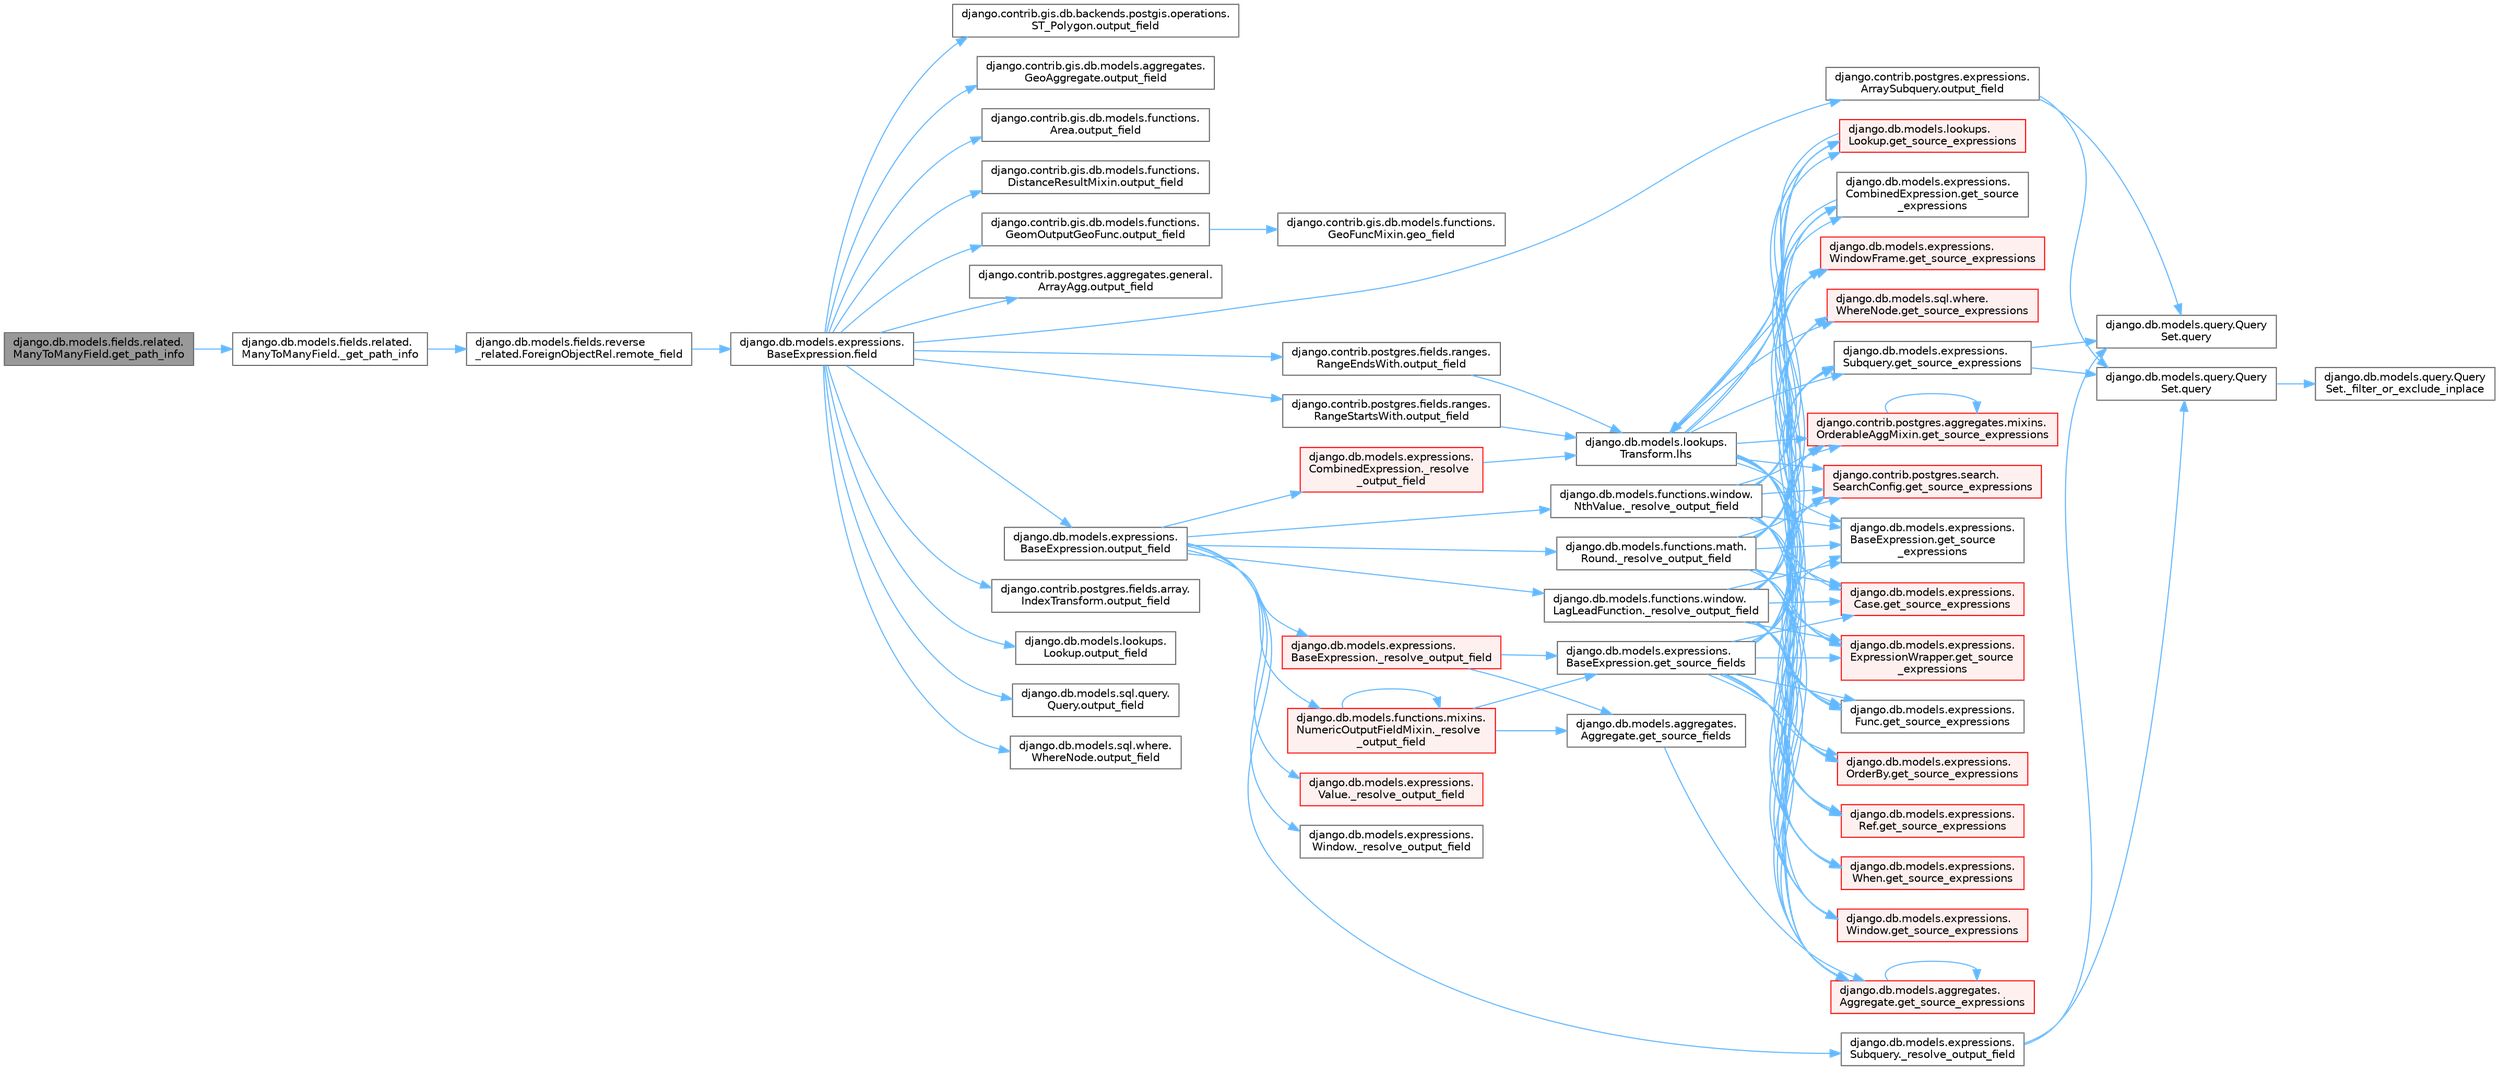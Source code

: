 digraph "django.db.models.fields.related.ManyToManyField.get_path_info"
{
 // LATEX_PDF_SIZE
  bgcolor="transparent";
  edge [fontname=Helvetica,fontsize=10,labelfontname=Helvetica,labelfontsize=10];
  node [fontname=Helvetica,fontsize=10,shape=box,height=0.2,width=0.4];
  rankdir="LR";
  Node1 [id="Node000001",label="django.db.models.fields.related.\lManyToManyField.get_path_info",height=0.2,width=0.4,color="gray40", fillcolor="grey60", style="filled", fontcolor="black",tooltip=" "];
  Node1 -> Node2 [id="edge1_Node000001_Node000002",color="steelblue1",style="solid",tooltip=" "];
  Node2 [id="Node000002",label="django.db.models.fields.related.\lManyToManyField._get_path_info",height=0.2,width=0.4,color="grey40", fillcolor="white", style="filled",URL="$classdjango_1_1db_1_1models_1_1fields_1_1related_1_1_many_to_many_field.html#a926f2fb55e7b6c0d0a8a6572a7a1fb8a",tooltip=" "];
  Node2 -> Node3 [id="edge2_Node000002_Node000003",color="steelblue1",style="solid",tooltip=" "];
  Node3 [id="Node000003",label="django.db.models.fields.reverse\l_related.ForeignObjectRel.remote_field",height=0.2,width=0.4,color="grey40", fillcolor="white", style="filled",URL="$classdjango_1_1db_1_1models_1_1fields_1_1reverse__related_1_1_foreign_object_rel.html#aa8a0852218a886d7e53aa643d36cb8b2",tooltip=" "];
  Node3 -> Node4 [id="edge3_Node000003_Node000004",color="steelblue1",style="solid",tooltip=" "];
  Node4 [id="Node000004",label="django.db.models.expressions.\lBaseExpression.field",height=0.2,width=0.4,color="grey40", fillcolor="white", style="filled",URL="$classdjango_1_1db_1_1models_1_1expressions_1_1_base_expression.html#a70aeb35391ada82c2e9f02b1c3ac150c",tooltip=" "];
  Node4 -> Node5 [id="edge4_Node000004_Node000005",color="steelblue1",style="solid",tooltip=" "];
  Node5 [id="Node000005",label="django.contrib.gis.db.backends.postgis.operations.\lST_Polygon.output_field",height=0.2,width=0.4,color="grey40", fillcolor="white", style="filled",URL="$classdjango_1_1contrib_1_1gis_1_1db_1_1backends_1_1postgis_1_1operations_1_1_s_t___polygon.html#a4427b1b0cb4e6df4fde6c045c562118a",tooltip=" "];
  Node4 -> Node6 [id="edge5_Node000004_Node000006",color="steelblue1",style="solid",tooltip=" "];
  Node6 [id="Node000006",label="django.contrib.gis.db.models.aggregates.\lGeoAggregate.output_field",height=0.2,width=0.4,color="grey40", fillcolor="white", style="filled",URL="$classdjango_1_1contrib_1_1gis_1_1db_1_1models_1_1aggregates_1_1_geo_aggregate.html#a1f680d71d32335c5854387fa09555108",tooltip=" "];
  Node4 -> Node7 [id="edge6_Node000004_Node000007",color="steelblue1",style="solid",tooltip=" "];
  Node7 [id="Node000007",label="django.contrib.gis.db.models.functions.\lArea.output_field",height=0.2,width=0.4,color="grey40", fillcolor="white", style="filled",URL="$classdjango_1_1contrib_1_1gis_1_1db_1_1models_1_1functions_1_1_area.html#a017724b08cd640b0e7e834e003cc103d",tooltip=" "];
  Node4 -> Node8 [id="edge7_Node000004_Node000008",color="steelblue1",style="solid",tooltip=" "];
  Node8 [id="Node000008",label="django.contrib.gis.db.models.functions.\lDistanceResultMixin.output_field",height=0.2,width=0.4,color="grey40", fillcolor="white", style="filled",URL="$classdjango_1_1contrib_1_1gis_1_1db_1_1models_1_1functions_1_1_distance_result_mixin.html#af219b5c12f89e181ada240244818e239",tooltip=" "];
  Node4 -> Node9 [id="edge8_Node000004_Node000009",color="steelblue1",style="solid",tooltip=" "];
  Node9 [id="Node000009",label="django.contrib.gis.db.models.functions.\lGeomOutputGeoFunc.output_field",height=0.2,width=0.4,color="grey40", fillcolor="white", style="filled",URL="$classdjango_1_1contrib_1_1gis_1_1db_1_1models_1_1functions_1_1_geom_output_geo_func.html#a55415993f9af0a2cbde3681557342482",tooltip=" "];
  Node9 -> Node10 [id="edge9_Node000009_Node000010",color="steelblue1",style="solid",tooltip=" "];
  Node10 [id="Node000010",label="django.contrib.gis.db.models.functions.\lGeoFuncMixin.geo_field",height=0.2,width=0.4,color="grey40", fillcolor="white", style="filled",URL="$classdjango_1_1contrib_1_1gis_1_1db_1_1models_1_1functions_1_1_geo_func_mixin.html#aae4bfeb201602d13218e58d1778b4c1b",tooltip=" "];
  Node4 -> Node11 [id="edge10_Node000004_Node000011",color="steelblue1",style="solid",tooltip=" "];
  Node11 [id="Node000011",label="django.contrib.postgres.aggregates.general.\lArrayAgg.output_field",height=0.2,width=0.4,color="grey40", fillcolor="white", style="filled",URL="$classdjango_1_1contrib_1_1postgres_1_1aggregates_1_1general_1_1_array_agg.html#a845ed6cbbb6d6fe470d9478934ade450",tooltip=" "];
  Node4 -> Node12 [id="edge11_Node000004_Node000012",color="steelblue1",style="solid",tooltip=" "];
  Node12 [id="Node000012",label="django.contrib.postgres.expressions.\lArraySubquery.output_field",height=0.2,width=0.4,color="grey40", fillcolor="white", style="filled",URL="$classdjango_1_1contrib_1_1postgres_1_1expressions_1_1_array_subquery.html#adfc4d450008ff7b23517e73cbd1ad172",tooltip=" "];
  Node12 -> Node13 [id="edge12_Node000012_Node000013",color="steelblue1",style="solid",tooltip=" "];
  Node13 [id="Node000013",label="django.db.models.query.Query\lSet.query",height=0.2,width=0.4,color="grey40", fillcolor="white", style="filled",URL="$classdjango_1_1db_1_1models_1_1query_1_1_query_set.html#a8028ed81b109acb162489dbd16604c83",tooltip=" "];
  Node13 -> Node14 [id="edge13_Node000013_Node000014",color="steelblue1",style="solid",tooltip=" "];
  Node14 [id="Node000014",label="django.db.models.query.Query\lSet._filter_or_exclude_inplace",height=0.2,width=0.4,color="grey40", fillcolor="white", style="filled",URL="$classdjango_1_1db_1_1models_1_1query_1_1_query_set.html#aabeb9102e4ff687eea5dc3a6d54a8a29",tooltip=" "];
  Node12 -> Node15 [id="edge14_Node000012_Node000015",color="steelblue1",style="solid",tooltip=" "];
  Node15 [id="Node000015",label="django.db.models.query.Query\lSet.query",height=0.2,width=0.4,color="grey40", fillcolor="white", style="filled",URL="$classdjango_1_1db_1_1models_1_1query_1_1_query_set.html#a0b0307a9b3f65303afb2c5783372d2c2",tooltip=" "];
  Node4 -> Node16 [id="edge15_Node000004_Node000016",color="steelblue1",style="solid",tooltip=" "];
  Node16 [id="Node000016",label="django.contrib.postgres.fields.array.\lIndexTransform.output_field",height=0.2,width=0.4,color="grey40", fillcolor="white", style="filled",URL="$classdjango_1_1contrib_1_1postgres_1_1fields_1_1array_1_1_index_transform.html#ae3ca901f64e761da8d9dff087275f9ef",tooltip=" "];
  Node4 -> Node17 [id="edge16_Node000004_Node000017",color="steelblue1",style="solid",tooltip=" "];
  Node17 [id="Node000017",label="django.contrib.postgres.fields.ranges.\lRangeEndsWith.output_field",height=0.2,width=0.4,color="grey40", fillcolor="white", style="filled",URL="$classdjango_1_1contrib_1_1postgres_1_1fields_1_1ranges_1_1_range_ends_with.html#ab81e75d2435974b6171ddb1cbce4ebd9",tooltip=" "];
  Node17 -> Node18 [id="edge17_Node000017_Node000018",color="steelblue1",style="solid",tooltip=" "];
  Node18 [id="Node000018",label="django.db.models.lookups.\lTransform.lhs",height=0.2,width=0.4,color="grey40", fillcolor="white", style="filled",URL="$classdjango_1_1db_1_1models_1_1lookups_1_1_transform.html#ac0ce01e192abd1a739a4c77fcc8a1bf9",tooltip=" "];
  Node18 -> Node19 [id="edge18_Node000018_Node000019",color="steelblue1",style="solid",tooltip=" "];
  Node19 [id="Node000019",label="django.contrib.postgres.aggregates.mixins.\lOrderableAggMixin.get_source_expressions",height=0.2,width=0.4,color="red", fillcolor="#FFF0F0", style="filled",URL="$classdjango_1_1contrib_1_1postgres_1_1aggregates_1_1mixins_1_1_orderable_agg_mixin.html#abed9d6bb5142aafc8b77ac03f9d7a989",tooltip=" "];
  Node19 -> Node19 [id="edge19_Node000019_Node000019",color="steelblue1",style="solid",tooltip=" "];
  Node18 -> Node33 [id="edge20_Node000018_Node000033",color="steelblue1",style="solid",tooltip=" "];
  Node33 [id="Node000033",label="django.contrib.postgres.search.\lSearchConfig.get_source_expressions",height=0.2,width=0.4,color="red", fillcolor="#FFF0F0", style="filled",URL="$classdjango_1_1contrib_1_1postgres_1_1search_1_1_search_config.html#a2c17d4dfedc6381528df8a0a1b3751bf",tooltip=" "];
  Node18 -> Node36 [id="edge21_Node000018_Node000036",color="steelblue1",style="solid",tooltip=" "];
  Node36 [id="Node000036",label="django.db.models.aggregates.\lAggregate.get_source_expressions",height=0.2,width=0.4,color="red", fillcolor="#FFF0F0", style="filled",URL="$classdjango_1_1db_1_1models_1_1aggregates_1_1_aggregate.html#a4a47839518c013f780a931e4bcf2d4f1",tooltip=" "];
  Node36 -> Node36 [id="edge22_Node000036_Node000036",color="steelblue1",style="solid",tooltip=" "];
  Node18 -> Node1416 [id="edge23_Node000018_Node001416",color="steelblue1",style="solid",tooltip=" "];
  Node1416 [id="Node001416",label="django.db.models.expressions.\lBaseExpression.get_source\l_expressions",height=0.2,width=0.4,color="grey40", fillcolor="white", style="filled",URL="$classdjango_1_1db_1_1models_1_1expressions_1_1_base_expression.html#a1a052b2bf91363cc1367dbffb2b47708",tooltip=" "];
  Node18 -> Node1417 [id="edge24_Node000018_Node001417",color="steelblue1",style="solid",tooltip=" "];
  Node1417 [id="Node001417",label="django.db.models.expressions.\lCase.get_source_expressions",height=0.2,width=0.4,color="red", fillcolor="#FFF0F0", style="filled",URL="$classdjango_1_1db_1_1models_1_1expressions_1_1_case.html#a342de2ff64d7b1a41e1a86d89dee51b4",tooltip=" "];
  Node18 -> Node1424 [id="edge25_Node000018_Node001424",color="steelblue1",style="solid",tooltip=" "];
  Node1424 [id="Node001424",label="django.db.models.expressions.\lCombinedExpression.get_source\l_expressions",height=0.2,width=0.4,color="grey40", fillcolor="white", style="filled",URL="$classdjango_1_1db_1_1models_1_1expressions_1_1_combined_expression.html#a310a894787d41c927558cb35b23d3a90",tooltip=" "];
  Node1424 -> Node18 [id="edge26_Node001424_Node000018",color="steelblue1",style="solid",tooltip=" "];
  Node18 -> Node1425 [id="edge27_Node000018_Node001425",color="steelblue1",style="solid",tooltip=" "];
  Node1425 [id="Node001425",label="django.db.models.expressions.\lExpressionWrapper.get_source\l_expressions",height=0.2,width=0.4,color="red", fillcolor="#FFF0F0", style="filled",URL="$classdjango_1_1db_1_1models_1_1expressions_1_1_expression_wrapper.html#abdd54fb24f108830588d86a69e619e8f",tooltip=" "];
  Node18 -> Node1429 [id="edge28_Node000018_Node001429",color="steelblue1",style="solid",tooltip=" "];
  Node1429 [id="Node001429",label="django.db.models.expressions.\lFunc.get_source_expressions",height=0.2,width=0.4,color="grey40", fillcolor="white", style="filled",URL="$classdjango_1_1db_1_1models_1_1expressions_1_1_func.html#a2edd81324f310981c50c4d7d6b02fc36",tooltip=" "];
  Node18 -> Node1430 [id="edge29_Node000018_Node001430",color="steelblue1",style="solid",tooltip=" "];
  Node1430 [id="Node001430",label="django.db.models.expressions.\lOrderBy.get_source_expressions",height=0.2,width=0.4,color="red", fillcolor="#FFF0F0", style="filled",URL="$classdjango_1_1db_1_1models_1_1expressions_1_1_order_by.html#aa0b698a72cab3662300d9849e2e0b2df",tooltip=" "];
  Node18 -> Node1431 [id="edge30_Node000018_Node001431",color="steelblue1",style="solid",tooltip=" "];
  Node1431 [id="Node001431",label="django.db.models.expressions.\lRef.get_source_expressions",height=0.2,width=0.4,color="red", fillcolor="#FFF0F0", style="filled",URL="$classdjango_1_1db_1_1models_1_1expressions_1_1_ref.html#a34966901a7ce794db70ff599b65fe2ce",tooltip=" "];
  Node18 -> Node1432 [id="edge31_Node000018_Node001432",color="steelblue1",style="solid",tooltip=" "];
  Node1432 [id="Node001432",label="django.db.models.expressions.\lSubquery.get_source_expressions",height=0.2,width=0.4,color="grey40", fillcolor="white", style="filled",URL="$classdjango_1_1db_1_1models_1_1expressions_1_1_subquery.html#a39b90b2b3d0ee3caf0b75571062f214e",tooltip=" "];
  Node1432 -> Node13 [id="edge32_Node001432_Node000013",color="steelblue1",style="solid",tooltip=" "];
  Node1432 -> Node15 [id="edge33_Node001432_Node000015",color="steelblue1",style="solid",tooltip=" "];
  Node18 -> Node1433 [id="edge34_Node000018_Node001433",color="steelblue1",style="solid",tooltip=" "];
  Node1433 [id="Node001433",label="django.db.models.expressions.\lWhen.get_source_expressions",height=0.2,width=0.4,color="red", fillcolor="#FFF0F0", style="filled",URL="$classdjango_1_1db_1_1models_1_1expressions_1_1_when.html#aed38e210fabf48478aed2ff00ccbdfbe",tooltip=" "];
  Node18 -> Node1434 [id="edge35_Node000018_Node001434",color="steelblue1",style="solid",tooltip=" "];
  Node1434 [id="Node001434",label="django.db.models.expressions.\lWindow.get_source_expressions",height=0.2,width=0.4,color="red", fillcolor="#FFF0F0", style="filled",URL="$classdjango_1_1db_1_1models_1_1expressions_1_1_window.html#a52d79e8fa282239e67f8d9cdc5112388",tooltip=" "];
  Node18 -> Node1435 [id="edge36_Node000018_Node001435",color="steelblue1",style="solid",tooltip=" "];
  Node1435 [id="Node001435",label="django.db.models.expressions.\lWindowFrame.get_source_expressions",height=0.2,width=0.4,color="red", fillcolor="#FFF0F0", style="filled",URL="$classdjango_1_1db_1_1models_1_1expressions_1_1_window_frame.html#a4b54c4c9b4c4a68308953d25703a2544",tooltip=" "];
  Node18 -> Node3432 [id="edge37_Node000018_Node003432",color="steelblue1",style="solid",tooltip=" "];
  Node3432 [id="Node003432",label="django.db.models.lookups.\lLookup.get_source_expressions",height=0.2,width=0.4,color="red", fillcolor="#FFF0F0", style="filled",URL="$classdjango_1_1db_1_1models_1_1lookups_1_1_lookup.html#ab733397a7e7276a69a7092430799a22a",tooltip=" "];
  Node3432 -> Node18 [id="edge38_Node003432_Node000018",color="steelblue1",style="solid",tooltip=" "];
  Node18 -> Node3434 [id="edge39_Node000018_Node003434",color="steelblue1",style="solid",tooltip=" "];
  Node3434 [id="Node003434",label="django.db.models.sql.where.\lWhereNode.get_source_expressions",height=0.2,width=0.4,color="red", fillcolor="#FFF0F0", style="filled",URL="$classdjango_1_1db_1_1models_1_1sql_1_1where_1_1_where_node.html#ae3155308ff1faf4914e3e7f0134f49d7",tooltip=" "];
  Node4 -> Node1411 [id="edge40_Node000004_Node001411",color="steelblue1",style="solid",tooltip=" "];
  Node1411 [id="Node001411",label="django.contrib.postgres.fields.ranges.\lRangeStartsWith.output_field",height=0.2,width=0.4,color="grey40", fillcolor="white", style="filled",URL="$classdjango_1_1contrib_1_1postgres_1_1fields_1_1ranges_1_1_range_starts_with.html#a4e864cbda43e695a0ae6b2c3b4ced157",tooltip=" "];
  Node1411 -> Node18 [id="edge41_Node001411_Node000018",color="steelblue1",style="solid",tooltip=" "];
  Node4 -> Node1412 [id="edge42_Node000004_Node001412",color="steelblue1",style="solid",tooltip=" "];
  Node1412 [id="Node001412",label="django.db.models.expressions.\lBaseExpression.output_field",height=0.2,width=0.4,color="grey40", fillcolor="white", style="filled",URL="$classdjango_1_1db_1_1models_1_1expressions_1_1_base_expression.html#a7f0982cb1de5cdeaa7f043c3ae611a6d",tooltip=" "];
  Node1412 -> Node1413 [id="edge43_Node001412_Node001413",color="steelblue1",style="solid",tooltip=" "];
  Node1413 [id="Node001413",label="django.db.models.expressions.\lBaseExpression._resolve_output_field",height=0.2,width=0.4,color="red", fillcolor="#FFF0F0", style="filled",URL="$classdjango_1_1db_1_1models_1_1expressions_1_1_base_expression.html#a4d77b67d8a2c12f240cfa67a218742d9",tooltip=" "];
  Node1413 -> Node1414 [id="edge44_Node001413_Node001414",color="steelblue1",style="solid",tooltip=" "];
  Node1414 [id="Node001414",label="django.db.models.aggregates.\lAggregate.get_source_fields",height=0.2,width=0.4,color="grey40", fillcolor="white", style="filled",URL="$classdjango_1_1db_1_1models_1_1aggregates_1_1_aggregate.html#af73c40e545aeb53760d4f8ab45795ce7",tooltip=" "];
  Node1414 -> Node36 [id="edge45_Node001414_Node000036",color="steelblue1",style="solid",tooltip=" "];
  Node1413 -> Node1415 [id="edge46_Node001413_Node001415",color="steelblue1",style="solid",tooltip=" "];
  Node1415 [id="Node001415",label="django.db.models.expressions.\lBaseExpression.get_source_fields",height=0.2,width=0.4,color="grey40", fillcolor="white", style="filled",URL="$classdjango_1_1db_1_1models_1_1expressions_1_1_base_expression.html#a12ff1384ded4ceeeb39de09b54a827aa",tooltip=" "];
  Node1415 -> Node19 [id="edge47_Node001415_Node000019",color="steelblue1",style="solid",tooltip=" "];
  Node1415 -> Node33 [id="edge48_Node001415_Node000033",color="steelblue1",style="solid",tooltip=" "];
  Node1415 -> Node36 [id="edge49_Node001415_Node000036",color="steelblue1",style="solid",tooltip=" "];
  Node1415 -> Node1416 [id="edge50_Node001415_Node001416",color="steelblue1",style="solid",tooltip=" "];
  Node1415 -> Node1417 [id="edge51_Node001415_Node001417",color="steelblue1",style="solid",tooltip=" "];
  Node1415 -> Node1424 [id="edge52_Node001415_Node001424",color="steelblue1",style="solid",tooltip=" "];
  Node1415 -> Node1425 [id="edge53_Node001415_Node001425",color="steelblue1",style="solid",tooltip=" "];
  Node1415 -> Node1429 [id="edge54_Node001415_Node001429",color="steelblue1",style="solid",tooltip=" "];
  Node1415 -> Node1430 [id="edge55_Node001415_Node001430",color="steelblue1",style="solid",tooltip=" "];
  Node1415 -> Node1431 [id="edge56_Node001415_Node001431",color="steelblue1",style="solid",tooltip=" "];
  Node1415 -> Node1432 [id="edge57_Node001415_Node001432",color="steelblue1",style="solid",tooltip=" "];
  Node1415 -> Node1433 [id="edge58_Node001415_Node001433",color="steelblue1",style="solid",tooltip=" "];
  Node1415 -> Node1434 [id="edge59_Node001415_Node001434",color="steelblue1",style="solid",tooltip=" "];
  Node1415 -> Node1435 [id="edge60_Node001415_Node001435",color="steelblue1",style="solid",tooltip=" "];
  Node1415 -> Node3432 [id="edge61_Node001415_Node003432",color="steelblue1",style="solid",tooltip=" "];
  Node1415 -> Node3434 [id="edge62_Node001415_Node003434",color="steelblue1",style="solid",tooltip=" "];
  Node1412 -> Node3774 [id="edge63_Node001412_Node003774",color="steelblue1",style="solid",tooltip=" "];
  Node3774 [id="Node003774",label="django.db.models.expressions.\lCombinedExpression._resolve\l_output_field",height=0.2,width=0.4,color="red", fillcolor="#FFF0F0", style="filled",URL="$classdjango_1_1db_1_1models_1_1expressions_1_1_combined_expression.html#ad5c6df54cfa479187073e305a8cbae20",tooltip=" "];
  Node3774 -> Node18 [id="edge64_Node003774_Node000018",color="steelblue1",style="solid",tooltip=" "];
  Node1412 -> Node3776 [id="edge65_Node001412_Node003776",color="steelblue1",style="solid",tooltip=" "];
  Node3776 [id="Node003776",label="django.db.models.expressions.\lSubquery._resolve_output_field",height=0.2,width=0.4,color="grey40", fillcolor="white", style="filled",URL="$classdjango_1_1db_1_1models_1_1expressions_1_1_subquery.html#a1e6f5dc8cd3e49d208c9b8770607552d",tooltip=" "];
  Node3776 -> Node13 [id="edge66_Node003776_Node000013",color="steelblue1",style="solid",tooltip=" "];
  Node3776 -> Node15 [id="edge67_Node003776_Node000015",color="steelblue1",style="solid",tooltip=" "];
  Node1412 -> Node3777 [id="edge68_Node001412_Node003777",color="steelblue1",style="solid",tooltip=" "];
  Node3777 [id="Node003777",label="django.db.models.expressions.\lValue._resolve_output_field",height=0.2,width=0.4,color="red", fillcolor="#FFF0F0", style="filled",URL="$classdjango_1_1db_1_1models_1_1expressions_1_1_value.html#af1af121c7b76f0e7325f3276049675dd",tooltip=" "];
  Node1412 -> Node3778 [id="edge69_Node001412_Node003778",color="steelblue1",style="solid",tooltip=" "];
  Node3778 [id="Node003778",label="django.db.models.expressions.\lWindow._resolve_output_field",height=0.2,width=0.4,color="grey40", fillcolor="white", style="filled",URL="$classdjango_1_1db_1_1models_1_1expressions_1_1_window.html#a165cffc4e962ae979c8c6bf5f1ed30bd",tooltip=" "];
  Node1412 -> Node3779 [id="edge70_Node001412_Node003779",color="steelblue1",style="solid",tooltip=" "];
  Node3779 [id="Node003779",label="django.db.models.functions.math.\lRound._resolve_output_field",height=0.2,width=0.4,color="grey40", fillcolor="white", style="filled",URL="$classdjango_1_1db_1_1models_1_1functions_1_1math_1_1_round.html#aa7b9332c35bc83a0f7055177fb9304e3",tooltip=" "];
  Node3779 -> Node19 [id="edge71_Node003779_Node000019",color="steelblue1",style="solid",tooltip=" "];
  Node3779 -> Node33 [id="edge72_Node003779_Node000033",color="steelblue1",style="solid",tooltip=" "];
  Node3779 -> Node36 [id="edge73_Node003779_Node000036",color="steelblue1",style="solid",tooltip=" "];
  Node3779 -> Node1416 [id="edge74_Node003779_Node001416",color="steelblue1",style="solid",tooltip=" "];
  Node3779 -> Node1417 [id="edge75_Node003779_Node001417",color="steelblue1",style="solid",tooltip=" "];
  Node3779 -> Node1424 [id="edge76_Node003779_Node001424",color="steelblue1",style="solid",tooltip=" "];
  Node3779 -> Node1425 [id="edge77_Node003779_Node001425",color="steelblue1",style="solid",tooltip=" "];
  Node3779 -> Node1429 [id="edge78_Node003779_Node001429",color="steelblue1",style="solid",tooltip=" "];
  Node3779 -> Node1430 [id="edge79_Node003779_Node001430",color="steelblue1",style="solid",tooltip=" "];
  Node3779 -> Node1431 [id="edge80_Node003779_Node001431",color="steelblue1",style="solid",tooltip=" "];
  Node3779 -> Node1432 [id="edge81_Node003779_Node001432",color="steelblue1",style="solid",tooltip=" "];
  Node3779 -> Node1433 [id="edge82_Node003779_Node001433",color="steelblue1",style="solid",tooltip=" "];
  Node3779 -> Node1434 [id="edge83_Node003779_Node001434",color="steelblue1",style="solid",tooltip=" "];
  Node3779 -> Node1435 [id="edge84_Node003779_Node001435",color="steelblue1",style="solid",tooltip=" "];
  Node3779 -> Node3432 [id="edge85_Node003779_Node003432",color="steelblue1",style="solid",tooltip=" "];
  Node3779 -> Node3434 [id="edge86_Node003779_Node003434",color="steelblue1",style="solid",tooltip=" "];
  Node1412 -> Node3780 [id="edge87_Node001412_Node003780",color="steelblue1",style="solid",tooltip=" "];
  Node3780 [id="Node003780",label="django.db.models.functions.mixins.\lNumericOutputFieldMixin._resolve\l_output_field",height=0.2,width=0.4,color="red", fillcolor="#FFF0F0", style="filled",URL="$classdjango_1_1db_1_1models_1_1functions_1_1mixins_1_1_numeric_output_field_mixin.html#ada10dc529cfe036597471f6439dfb0c5",tooltip=" "];
  Node3780 -> Node3780 [id="edge88_Node003780_Node003780",color="steelblue1",style="solid",tooltip=" "];
  Node3780 -> Node1414 [id="edge89_Node003780_Node001414",color="steelblue1",style="solid",tooltip=" "];
  Node3780 -> Node1415 [id="edge90_Node003780_Node001415",color="steelblue1",style="solid",tooltip=" "];
  Node1412 -> Node3781 [id="edge91_Node001412_Node003781",color="steelblue1",style="solid",tooltip=" "];
  Node3781 [id="Node003781",label="django.db.models.functions.window.\lLagLeadFunction._resolve_output_field",height=0.2,width=0.4,color="grey40", fillcolor="white", style="filled",URL="$classdjango_1_1db_1_1models_1_1functions_1_1window_1_1_lag_lead_function.html#ad9fef4f0de0bae4168483d83bf154eb5",tooltip=" "];
  Node3781 -> Node19 [id="edge92_Node003781_Node000019",color="steelblue1",style="solid",tooltip=" "];
  Node3781 -> Node33 [id="edge93_Node003781_Node000033",color="steelblue1",style="solid",tooltip=" "];
  Node3781 -> Node36 [id="edge94_Node003781_Node000036",color="steelblue1",style="solid",tooltip=" "];
  Node3781 -> Node1416 [id="edge95_Node003781_Node001416",color="steelblue1",style="solid",tooltip=" "];
  Node3781 -> Node1417 [id="edge96_Node003781_Node001417",color="steelblue1",style="solid",tooltip=" "];
  Node3781 -> Node1424 [id="edge97_Node003781_Node001424",color="steelblue1",style="solid",tooltip=" "];
  Node3781 -> Node1425 [id="edge98_Node003781_Node001425",color="steelblue1",style="solid",tooltip=" "];
  Node3781 -> Node1429 [id="edge99_Node003781_Node001429",color="steelblue1",style="solid",tooltip=" "];
  Node3781 -> Node1430 [id="edge100_Node003781_Node001430",color="steelblue1",style="solid",tooltip=" "];
  Node3781 -> Node1431 [id="edge101_Node003781_Node001431",color="steelblue1",style="solid",tooltip=" "];
  Node3781 -> Node1432 [id="edge102_Node003781_Node001432",color="steelblue1",style="solid",tooltip=" "];
  Node3781 -> Node1433 [id="edge103_Node003781_Node001433",color="steelblue1",style="solid",tooltip=" "];
  Node3781 -> Node1434 [id="edge104_Node003781_Node001434",color="steelblue1",style="solid",tooltip=" "];
  Node3781 -> Node1435 [id="edge105_Node003781_Node001435",color="steelblue1",style="solid",tooltip=" "];
  Node3781 -> Node3432 [id="edge106_Node003781_Node003432",color="steelblue1",style="solid",tooltip=" "];
  Node3781 -> Node3434 [id="edge107_Node003781_Node003434",color="steelblue1",style="solid",tooltip=" "];
  Node1412 -> Node3782 [id="edge108_Node001412_Node003782",color="steelblue1",style="solid",tooltip=" "];
  Node3782 [id="Node003782",label="django.db.models.functions.window.\lNthValue._resolve_output_field",height=0.2,width=0.4,color="grey40", fillcolor="white", style="filled",URL="$classdjango_1_1db_1_1models_1_1functions_1_1window_1_1_nth_value.html#a01f5c13b954177f7f499ab3a354aa38a",tooltip=" "];
  Node3782 -> Node19 [id="edge109_Node003782_Node000019",color="steelblue1",style="solid",tooltip=" "];
  Node3782 -> Node33 [id="edge110_Node003782_Node000033",color="steelblue1",style="solid",tooltip=" "];
  Node3782 -> Node36 [id="edge111_Node003782_Node000036",color="steelblue1",style="solid",tooltip=" "];
  Node3782 -> Node1416 [id="edge112_Node003782_Node001416",color="steelblue1",style="solid",tooltip=" "];
  Node3782 -> Node1417 [id="edge113_Node003782_Node001417",color="steelblue1",style="solid",tooltip=" "];
  Node3782 -> Node1424 [id="edge114_Node003782_Node001424",color="steelblue1",style="solid",tooltip=" "];
  Node3782 -> Node1425 [id="edge115_Node003782_Node001425",color="steelblue1",style="solid",tooltip=" "];
  Node3782 -> Node1429 [id="edge116_Node003782_Node001429",color="steelblue1",style="solid",tooltip=" "];
  Node3782 -> Node1430 [id="edge117_Node003782_Node001430",color="steelblue1",style="solid",tooltip=" "];
  Node3782 -> Node1431 [id="edge118_Node003782_Node001431",color="steelblue1",style="solid",tooltip=" "];
  Node3782 -> Node1432 [id="edge119_Node003782_Node001432",color="steelblue1",style="solid",tooltip=" "];
  Node3782 -> Node1433 [id="edge120_Node003782_Node001433",color="steelblue1",style="solid",tooltip=" "];
  Node3782 -> Node1434 [id="edge121_Node003782_Node001434",color="steelblue1",style="solid",tooltip=" "];
  Node3782 -> Node1435 [id="edge122_Node003782_Node001435",color="steelblue1",style="solid",tooltip=" "];
  Node3782 -> Node3432 [id="edge123_Node003782_Node003432",color="steelblue1",style="solid",tooltip=" "];
  Node3782 -> Node3434 [id="edge124_Node003782_Node003434",color="steelblue1",style="solid",tooltip=" "];
  Node4 -> Node1561 [id="edge125_Node000004_Node001561",color="steelblue1",style="solid",tooltip=" "];
  Node1561 [id="Node001561",label="django.db.models.lookups.\lLookup.output_field",height=0.2,width=0.4,color="grey40", fillcolor="white", style="filled",URL="$classdjango_1_1db_1_1models_1_1lookups_1_1_lookup.html#ac5f7b4f3c6722942ef415a8f83b98745",tooltip=" "];
  Node4 -> Node1562 [id="edge126_Node000004_Node001562",color="steelblue1",style="solid",tooltip=" "];
  Node1562 [id="Node001562",label="django.db.models.sql.query.\lQuery.output_field",height=0.2,width=0.4,color="grey40", fillcolor="white", style="filled",URL="$classdjango_1_1db_1_1models_1_1sql_1_1query_1_1_query.html#a53ec5a7472740d502ccbe1a6e526aa26",tooltip=" "];
  Node4 -> Node1563 [id="edge127_Node000004_Node001563",color="steelblue1",style="solid",tooltip=" "];
  Node1563 [id="Node001563",label="django.db.models.sql.where.\lWhereNode.output_field",height=0.2,width=0.4,color="grey40", fillcolor="white", style="filled",URL="$classdjango_1_1db_1_1models_1_1sql_1_1where_1_1_where_node.html#ac9648ee33da9c2746f6ca859befdf6b2",tooltip=" "];
}
